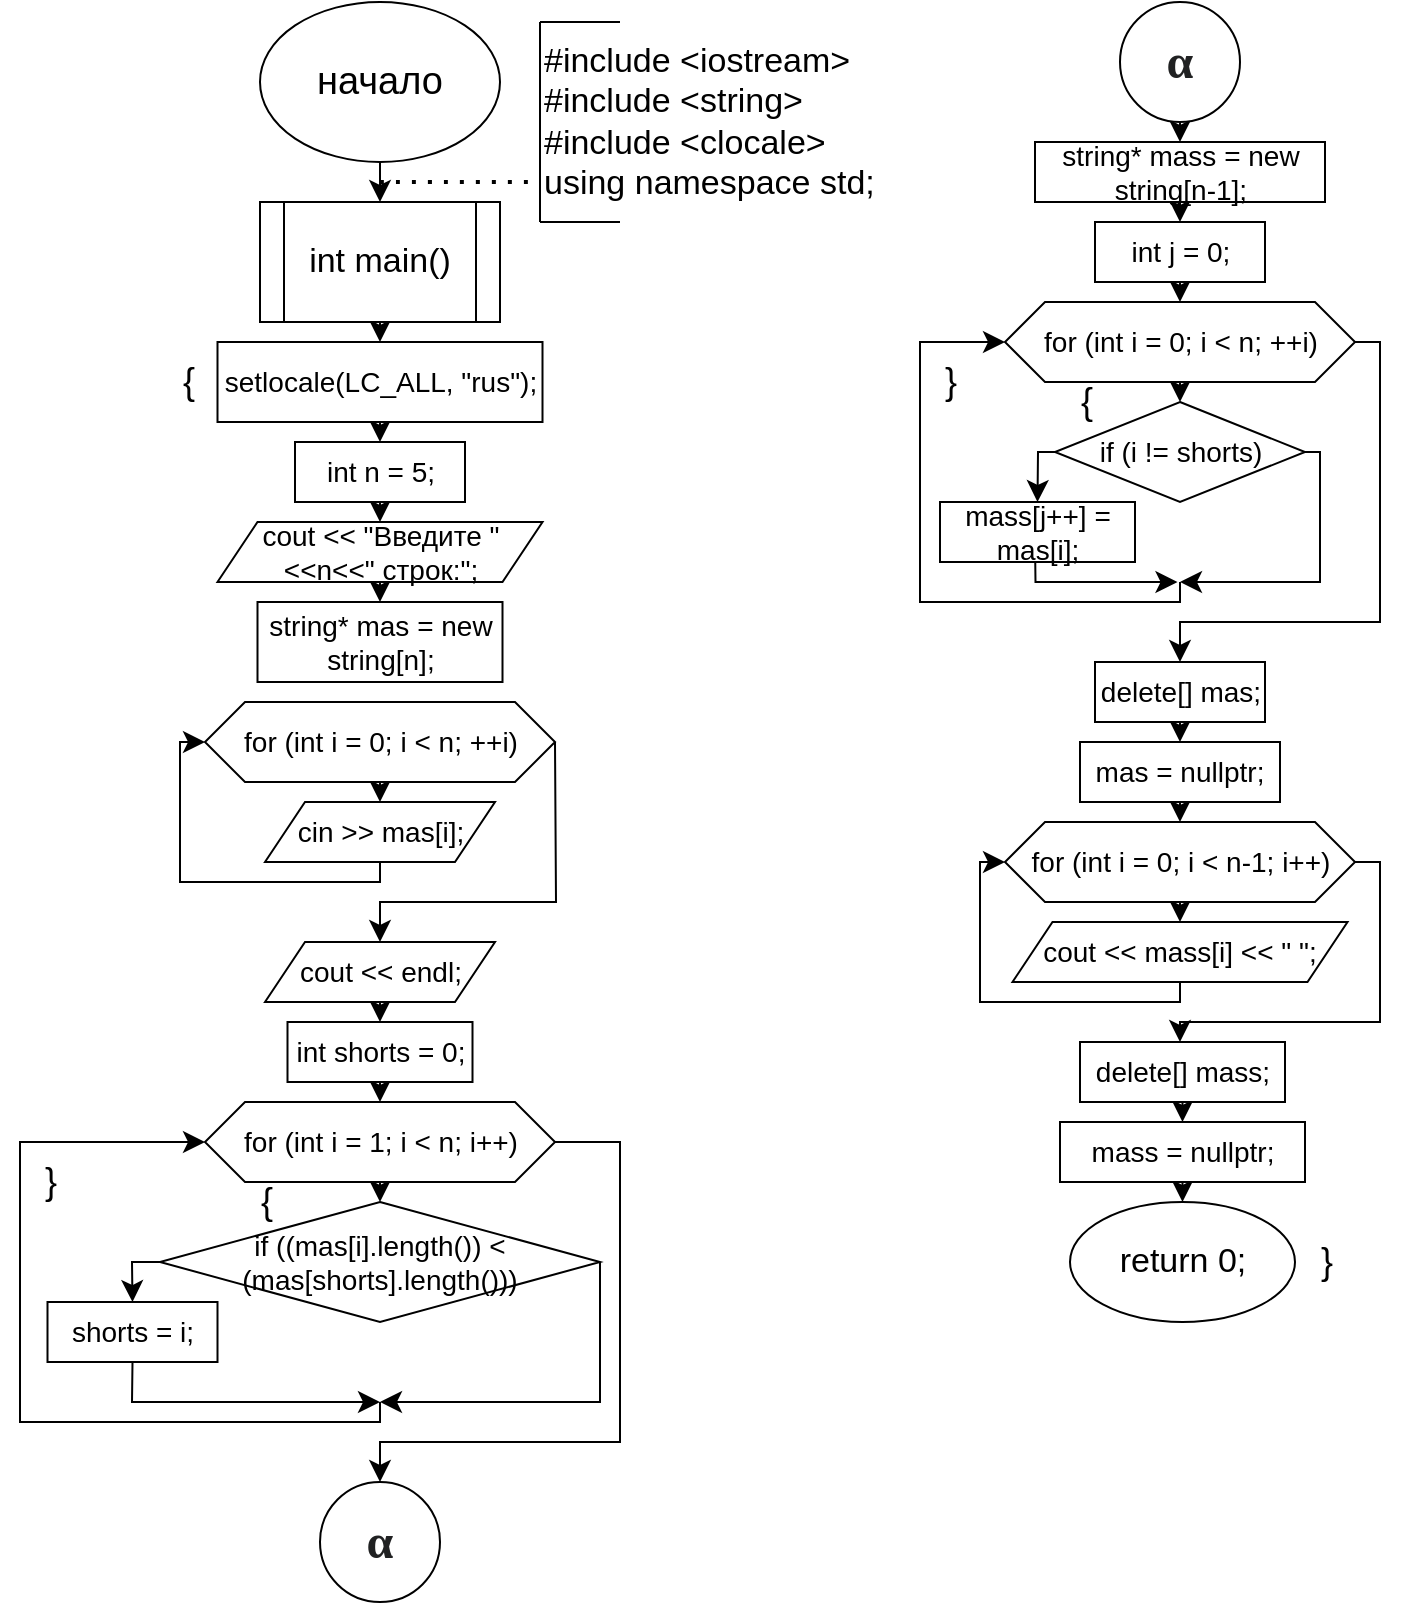 <mxfile version="26.0.14">
  <diagram id="C5RBs43oDa-KdzZeNtuy" name="Page-1">
    <mxGraphModel dx="1485" dy="821" grid="1" gridSize="10" guides="1" tooltips="1" connect="1" arrows="1" fold="1" page="1" pageScale="1" pageWidth="827" pageHeight="1169" math="0" shadow="0">
      <root>
        <mxCell id="WIyWlLk6GJQsqaUBKTNV-0" />
        <mxCell id="WIyWlLk6GJQsqaUBKTNV-1" parent="WIyWlLk6GJQsqaUBKTNV-0" />
        <mxCell id="IBT_xv0VZymIU8zP_UOQ-2" style="edgeStyle=none;curved=1;rounded=0;orthogonalLoop=1;jettySize=auto;html=1;exitX=0.5;exitY=1;exitDx=0;exitDy=0;entryX=0.5;entryY=0;entryDx=0;entryDy=0;fontSize=12;startSize=8;endSize=8;" edge="1" parent="WIyWlLk6GJQsqaUBKTNV-1" source="IBT_xv0VZymIU8zP_UOQ-0" target="IBT_xv0VZymIU8zP_UOQ-1">
          <mxGeometry relative="1" as="geometry" />
        </mxCell>
        <mxCell id="IBT_xv0VZymIU8zP_UOQ-0" value="&lt;font style=&quot;font-size: 19px;&quot;&gt;начало&lt;/font&gt;" style="ellipse;whiteSpace=wrap;html=1;" vertex="1" parent="WIyWlLk6GJQsqaUBKTNV-1">
          <mxGeometry x="150" y="20" width="120" height="80" as="geometry" />
        </mxCell>
        <mxCell id="IBT_xv0VZymIU8zP_UOQ-10" style="edgeStyle=none;curved=1;rounded=0;orthogonalLoop=1;jettySize=auto;html=1;exitX=0.5;exitY=1;exitDx=0;exitDy=0;entryX=0.5;entryY=0;entryDx=0;entryDy=0;fontSize=12;startSize=8;endSize=8;" edge="1" parent="WIyWlLk6GJQsqaUBKTNV-1" source="IBT_xv0VZymIU8zP_UOQ-1" target="IBT_xv0VZymIU8zP_UOQ-9">
          <mxGeometry relative="1" as="geometry" />
        </mxCell>
        <mxCell id="IBT_xv0VZymIU8zP_UOQ-1" value="&lt;font style=&quot;font-size: 17px;&quot;&gt;int main()&lt;/font&gt;" style="shape=process;whiteSpace=wrap;html=1;backgroundOutline=1;" vertex="1" parent="WIyWlLk6GJQsqaUBKTNV-1">
          <mxGeometry x="150" y="120" width="120" height="60" as="geometry" />
        </mxCell>
        <mxCell id="IBT_xv0VZymIU8zP_UOQ-3" value="&lt;div&gt;&lt;font style=&quot;font-size: 17px;&quot;&gt;#include &amp;lt;iostream&amp;gt;&lt;/font&gt;&lt;/div&gt;&lt;div&gt;&lt;font style=&quot;font-size: 17px;&quot;&gt;#include &amp;lt;string&amp;gt;&lt;/font&gt;&lt;/div&gt;&lt;div&gt;&lt;font style=&quot;font-size: 17px;&quot;&gt;#include &amp;lt;clocale&amp;gt;&lt;/font&gt;&lt;/div&gt;&lt;div&gt;&lt;font style=&quot;font-size: 17px;&quot;&gt;using namespace std;&lt;/font&gt;&lt;/div&gt;" style="text;html=1;align=left;verticalAlign=middle;resizable=0;points=[];autosize=1;strokeColor=none;fillColor=none;fontSize=16;" vertex="1" parent="WIyWlLk6GJQsqaUBKTNV-1">
          <mxGeometry x="290" y="30" width="190" height="100" as="geometry" />
        </mxCell>
        <mxCell id="IBT_xv0VZymIU8zP_UOQ-4" value="" style="endArrow=none;html=1;rounded=0;fontSize=12;startSize=8;endSize=8;curved=1;" edge="1" parent="WIyWlLk6GJQsqaUBKTNV-1">
          <mxGeometry width="50" height="50" relative="1" as="geometry">
            <mxPoint x="290" y="130" as="sourcePoint" />
            <mxPoint x="290" y="30" as="targetPoint" />
          </mxGeometry>
        </mxCell>
        <mxCell id="IBT_xv0VZymIU8zP_UOQ-5" value="" style="endArrow=none;html=1;rounded=0;fontSize=12;startSize=8;endSize=8;curved=1;" edge="1" parent="WIyWlLk6GJQsqaUBKTNV-1">
          <mxGeometry width="50" height="50" relative="1" as="geometry">
            <mxPoint x="290" y="130" as="sourcePoint" />
            <mxPoint x="330" y="130" as="targetPoint" />
          </mxGeometry>
        </mxCell>
        <mxCell id="IBT_xv0VZymIU8zP_UOQ-7" value="" style="endArrow=none;html=1;rounded=0;fontSize=12;startSize=8;endSize=8;curved=1;" edge="1" parent="WIyWlLk6GJQsqaUBKTNV-1">
          <mxGeometry width="50" height="50" relative="1" as="geometry">
            <mxPoint x="290" y="30" as="sourcePoint" />
            <mxPoint x="330" y="30" as="targetPoint" />
          </mxGeometry>
        </mxCell>
        <mxCell id="IBT_xv0VZymIU8zP_UOQ-8" value="" style="endArrow=none;dashed=1;html=1;dashPattern=1 3;strokeWidth=2;rounded=0;fontSize=12;startSize=8;endSize=8;curved=1;" edge="1" parent="WIyWlLk6GJQsqaUBKTNV-1">
          <mxGeometry width="50" height="50" relative="1" as="geometry">
            <mxPoint x="210" y="110" as="sourcePoint" />
            <mxPoint x="290" y="110" as="targetPoint" />
          </mxGeometry>
        </mxCell>
        <mxCell id="IBT_xv0VZymIU8zP_UOQ-12" style="edgeStyle=none;curved=1;rounded=0;orthogonalLoop=1;jettySize=auto;html=1;exitX=0.5;exitY=1;exitDx=0;exitDy=0;fontSize=12;startSize=8;endSize=8;" edge="1" parent="WIyWlLk6GJQsqaUBKTNV-1" source="IBT_xv0VZymIU8zP_UOQ-9" target="IBT_xv0VZymIU8zP_UOQ-11">
          <mxGeometry relative="1" as="geometry" />
        </mxCell>
        <mxCell id="IBT_xv0VZymIU8zP_UOQ-9" value="&lt;font style=&quot;font-size: 14px;&quot;&gt;setlocale(LC_ALL, &quot;rus&quot;);&lt;/font&gt;" style="whiteSpace=wrap;html=1;" vertex="1" parent="WIyWlLk6GJQsqaUBKTNV-1">
          <mxGeometry x="128.75" y="190" width="162.5" height="40" as="geometry" />
        </mxCell>
        <mxCell id="IBT_xv0VZymIU8zP_UOQ-15" style="edgeStyle=none;curved=1;rounded=0;orthogonalLoop=1;jettySize=auto;html=1;exitX=0.5;exitY=1;exitDx=0;exitDy=0;entryX=0.5;entryY=0;entryDx=0;entryDy=0;fontSize=12;startSize=8;endSize=8;" edge="1" parent="WIyWlLk6GJQsqaUBKTNV-1" source="IBT_xv0VZymIU8zP_UOQ-11" target="IBT_xv0VZymIU8zP_UOQ-14">
          <mxGeometry relative="1" as="geometry" />
        </mxCell>
        <mxCell id="IBT_xv0VZymIU8zP_UOQ-11" value="&lt;font style=&quot;font-size: 14px;&quot;&gt;int n = 5;&lt;/font&gt;" style="whiteSpace=wrap;html=1;" vertex="1" parent="WIyWlLk6GJQsqaUBKTNV-1">
          <mxGeometry x="167.5" y="240" width="85" height="30" as="geometry" />
        </mxCell>
        <mxCell id="IBT_xv0VZymIU8zP_UOQ-13" value="&lt;font style=&quot;font-size: 18px;&quot;&gt;{&lt;/font&gt;" style="text;html=1;align=center;verticalAlign=middle;resizable=0;points=[];autosize=1;strokeColor=none;fillColor=none;" vertex="1" parent="WIyWlLk6GJQsqaUBKTNV-1">
          <mxGeometry x="98.75" y="190" width="30" height="40" as="geometry" />
        </mxCell>
        <mxCell id="IBT_xv0VZymIU8zP_UOQ-17" style="edgeStyle=none;curved=1;rounded=0;orthogonalLoop=1;jettySize=auto;html=1;exitX=0.5;exitY=1;exitDx=0;exitDy=0;entryX=0.5;entryY=0;entryDx=0;entryDy=0;fontSize=12;startSize=8;endSize=8;" edge="1" parent="WIyWlLk6GJQsqaUBKTNV-1" source="IBT_xv0VZymIU8zP_UOQ-14" target="IBT_xv0VZymIU8zP_UOQ-16">
          <mxGeometry relative="1" as="geometry" />
        </mxCell>
        <mxCell id="IBT_xv0VZymIU8zP_UOQ-14" value="&lt;font style=&quot;font-size: 14px;&quot;&gt;cout &amp;lt;&amp;lt; &quot;Введите &quot; &amp;lt;&amp;lt;n&amp;lt;&amp;lt;&quot; строк:&quot;;&lt;/font&gt;" style="shape=parallelogram;perimeter=parallelogramPerimeter;whiteSpace=wrap;html=1;fixedSize=1;" vertex="1" parent="WIyWlLk6GJQsqaUBKTNV-1">
          <mxGeometry x="128.75" y="280" width="162.5" height="30" as="geometry" />
        </mxCell>
        <mxCell id="IBT_xv0VZymIU8zP_UOQ-16" value="&lt;font style=&quot;font-size: 14px;&quot;&gt;string* mas = new string[n];&lt;/font&gt;" style="whiteSpace=wrap;html=1;" vertex="1" parent="WIyWlLk6GJQsqaUBKTNV-1">
          <mxGeometry x="148.75" y="320" width="122.5" height="40" as="geometry" />
        </mxCell>
        <mxCell id="IBT_xv0VZymIU8zP_UOQ-20" style="edgeStyle=none;curved=1;rounded=0;orthogonalLoop=1;jettySize=auto;html=1;exitX=0.5;exitY=1;exitDx=0;exitDy=0;entryX=0.5;entryY=0;entryDx=0;entryDy=0;fontSize=12;startSize=8;endSize=8;" edge="1" parent="WIyWlLk6GJQsqaUBKTNV-1" source="IBT_xv0VZymIU8zP_UOQ-18" target="IBT_xv0VZymIU8zP_UOQ-19">
          <mxGeometry relative="1" as="geometry" />
        </mxCell>
        <mxCell id="IBT_xv0VZymIU8zP_UOQ-26" style="edgeStyle=none;curved=0;rounded=0;orthogonalLoop=1;jettySize=auto;html=1;exitX=1;exitY=0.5;exitDx=0;exitDy=0;fontSize=12;startSize=8;endSize=8;" edge="1" parent="WIyWlLk6GJQsqaUBKTNV-1" source="IBT_xv0VZymIU8zP_UOQ-18">
          <mxGeometry relative="1" as="geometry">
            <mxPoint x="210" y="490" as="targetPoint" />
            <Array as="points">
              <mxPoint x="298" y="470" />
              <mxPoint x="210" y="470" />
            </Array>
          </mxGeometry>
        </mxCell>
        <mxCell id="IBT_xv0VZymIU8zP_UOQ-18" value="&lt;font style=&quot;font-size: 14px;&quot;&gt;for (int i = 0; i &amp;lt; n; ++i)&lt;/font&gt;" style="shape=hexagon;perimeter=hexagonPerimeter2;whiteSpace=wrap;html=1;fixedSize=1;" vertex="1" parent="WIyWlLk6GJQsqaUBKTNV-1">
          <mxGeometry x="122.5" y="370" width="175" height="40" as="geometry" />
        </mxCell>
        <mxCell id="IBT_xv0VZymIU8zP_UOQ-24" style="edgeStyle=none;curved=0;rounded=0;orthogonalLoop=1;jettySize=auto;html=1;exitX=0.5;exitY=1;exitDx=0;exitDy=0;entryX=0;entryY=0.5;entryDx=0;entryDy=0;fontSize=12;startSize=8;endSize=8;" edge="1" parent="WIyWlLk6GJQsqaUBKTNV-1" source="IBT_xv0VZymIU8zP_UOQ-19" target="IBT_xv0VZymIU8zP_UOQ-18">
          <mxGeometry relative="1" as="geometry">
            <Array as="points">
              <mxPoint x="210" y="460" />
              <mxPoint x="110" y="460" />
              <mxPoint x="110" y="390" />
            </Array>
          </mxGeometry>
        </mxCell>
        <mxCell id="IBT_xv0VZymIU8zP_UOQ-19" value="&lt;font style=&quot;font-size: 14px;&quot;&gt;cin &amp;gt;&amp;gt; mas[i];&lt;/font&gt;" style="shape=parallelogram;perimeter=parallelogramPerimeter;whiteSpace=wrap;html=1;fixedSize=1;" vertex="1" parent="WIyWlLk6GJQsqaUBKTNV-1">
          <mxGeometry x="152.5" y="420" width="115" height="30" as="geometry" />
        </mxCell>
        <mxCell id="IBT_xv0VZymIU8zP_UOQ-29" style="edgeStyle=none;curved=1;rounded=0;orthogonalLoop=1;jettySize=auto;html=1;exitX=0.5;exitY=1;exitDx=0;exitDy=0;entryX=0.5;entryY=0;entryDx=0;entryDy=0;fontSize=12;startSize=8;endSize=8;" edge="1" parent="WIyWlLk6GJQsqaUBKTNV-1" source="IBT_xv0VZymIU8zP_UOQ-27" target="IBT_xv0VZymIU8zP_UOQ-28">
          <mxGeometry relative="1" as="geometry" />
        </mxCell>
        <mxCell id="IBT_xv0VZymIU8zP_UOQ-27" value="&lt;font style=&quot;font-size: 14px;&quot;&gt;cout &amp;lt;&amp;lt; endl;&lt;/font&gt;" style="shape=parallelogram;perimeter=parallelogramPerimeter;whiteSpace=wrap;html=1;fixedSize=1;" vertex="1" parent="WIyWlLk6GJQsqaUBKTNV-1">
          <mxGeometry x="152.5" y="490" width="115" height="30" as="geometry" />
        </mxCell>
        <mxCell id="IBT_xv0VZymIU8zP_UOQ-32" style="edgeStyle=none;curved=1;rounded=0;orthogonalLoop=1;jettySize=auto;html=1;exitX=0.5;exitY=1;exitDx=0;exitDy=0;entryX=0.5;entryY=0;entryDx=0;entryDy=0;fontSize=12;startSize=8;endSize=8;" edge="1" parent="WIyWlLk6GJQsqaUBKTNV-1" source="IBT_xv0VZymIU8zP_UOQ-28" target="IBT_xv0VZymIU8zP_UOQ-30">
          <mxGeometry relative="1" as="geometry" />
        </mxCell>
        <mxCell id="IBT_xv0VZymIU8zP_UOQ-28" value="&lt;font style=&quot;font-size: 14px;&quot;&gt;int shorts = 0;&lt;/font&gt;" style="whiteSpace=wrap;html=1;" vertex="1" parent="WIyWlLk6GJQsqaUBKTNV-1">
          <mxGeometry x="163.75" y="530" width="92.5" height="30" as="geometry" />
        </mxCell>
        <mxCell id="IBT_xv0VZymIU8zP_UOQ-33" style="edgeStyle=none;curved=1;rounded=0;orthogonalLoop=1;jettySize=auto;html=1;exitX=0.5;exitY=1;exitDx=0;exitDy=0;entryX=0.5;entryY=0;entryDx=0;entryDy=0;fontSize=12;startSize=8;endSize=8;" edge="1" parent="WIyWlLk6GJQsqaUBKTNV-1" source="IBT_xv0VZymIU8zP_UOQ-30" target="IBT_xv0VZymIU8zP_UOQ-31">
          <mxGeometry relative="1" as="geometry" />
        </mxCell>
        <mxCell id="IBT_xv0VZymIU8zP_UOQ-41" style="edgeStyle=none;curved=0;rounded=0;orthogonalLoop=1;jettySize=auto;html=1;exitX=1;exitY=0.5;exitDx=0;exitDy=0;fontSize=12;startSize=8;endSize=8;" edge="1" parent="WIyWlLk6GJQsqaUBKTNV-1" source="IBT_xv0VZymIU8zP_UOQ-30">
          <mxGeometry relative="1" as="geometry">
            <mxPoint x="210" y="760" as="targetPoint" />
            <Array as="points">
              <mxPoint x="330" y="590" />
              <mxPoint x="330" y="740" />
              <mxPoint x="210" y="740" />
            </Array>
          </mxGeometry>
        </mxCell>
        <mxCell id="IBT_xv0VZymIU8zP_UOQ-30" value="&lt;font style=&quot;font-size: 14px;&quot;&gt;for (int i = 1; i &amp;lt; n; i++)&lt;/font&gt;" style="shape=hexagon;perimeter=hexagonPerimeter2;whiteSpace=wrap;html=1;fixedSize=1;" vertex="1" parent="WIyWlLk6GJQsqaUBKTNV-1">
          <mxGeometry x="122.5" y="570" width="175" height="40" as="geometry" />
        </mxCell>
        <mxCell id="IBT_xv0VZymIU8zP_UOQ-35" style="edgeStyle=none;curved=0;rounded=0;orthogonalLoop=1;jettySize=auto;html=1;exitX=0;exitY=0.5;exitDx=0;exitDy=0;fontSize=12;startSize=8;endSize=8;entryX=0.5;entryY=0;entryDx=0;entryDy=0;" edge="1" parent="WIyWlLk6GJQsqaUBKTNV-1" source="IBT_xv0VZymIU8zP_UOQ-31" target="IBT_xv0VZymIU8zP_UOQ-36">
          <mxGeometry relative="1" as="geometry">
            <mxPoint x="80" y="670" as="targetPoint" />
            <Array as="points">
              <mxPoint x="86" y="650" />
            </Array>
          </mxGeometry>
        </mxCell>
        <mxCell id="IBT_xv0VZymIU8zP_UOQ-38" style="edgeStyle=none;curved=0;rounded=0;orthogonalLoop=1;jettySize=auto;html=1;exitX=1;exitY=0.5;exitDx=0;exitDy=0;fontSize=12;startSize=8;endSize=8;" edge="1" parent="WIyWlLk6GJQsqaUBKTNV-1" source="IBT_xv0VZymIU8zP_UOQ-31">
          <mxGeometry relative="1" as="geometry">
            <mxPoint x="210" y="720" as="targetPoint" />
            <Array as="points">
              <mxPoint x="320" y="720" />
            </Array>
          </mxGeometry>
        </mxCell>
        <mxCell id="IBT_xv0VZymIU8zP_UOQ-31" value="&lt;font style=&quot;font-size: 14px;&quot;&gt;if ((mas[i].length()) &amp;lt; (mas[shorts].length()))&lt;/font&gt;" style="rhombus;whiteSpace=wrap;html=1;" vertex="1" parent="WIyWlLk6GJQsqaUBKTNV-1">
          <mxGeometry x="100" y="620" width="220" height="60" as="geometry" />
        </mxCell>
        <mxCell id="IBT_xv0VZymIU8zP_UOQ-34" value="&lt;font style=&quot;font-size: 18px;&quot;&gt;{&lt;/font&gt;" style="text;html=1;align=center;verticalAlign=middle;resizable=0;points=[];autosize=1;strokeColor=none;fillColor=none;" vertex="1" parent="WIyWlLk6GJQsqaUBKTNV-1">
          <mxGeometry x="137.5" y="600" width="30" height="40" as="geometry" />
        </mxCell>
        <mxCell id="IBT_xv0VZymIU8zP_UOQ-37" style="edgeStyle=none;curved=0;rounded=0;orthogonalLoop=1;jettySize=auto;html=1;exitX=0.5;exitY=1;exitDx=0;exitDy=0;fontSize=12;startSize=8;endSize=8;" edge="1" parent="WIyWlLk6GJQsqaUBKTNV-1" source="IBT_xv0VZymIU8zP_UOQ-36">
          <mxGeometry relative="1" as="geometry">
            <mxPoint x="210" y="720" as="targetPoint" />
            <Array as="points">
              <mxPoint x="86" y="720" />
            </Array>
          </mxGeometry>
        </mxCell>
        <mxCell id="IBT_xv0VZymIU8zP_UOQ-36" value="&lt;font style=&quot;font-size: 14px;&quot;&gt;shorts = i;&lt;/font&gt;" style="whiteSpace=wrap;html=1;" vertex="1" parent="WIyWlLk6GJQsqaUBKTNV-1">
          <mxGeometry x="43.75" y="670" width="85" height="30" as="geometry" />
        </mxCell>
        <mxCell id="IBT_xv0VZymIU8zP_UOQ-39" value="" style="endArrow=classic;html=1;rounded=0;fontSize=12;startSize=8;endSize=8;curved=0;entryX=0;entryY=0.5;entryDx=0;entryDy=0;" edge="1" parent="WIyWlLk6GJQsqaUBKTNV-1" target="IBT_xv0VZymIU8zP_UOQ-30">
          <mxGeometry width="50" height="50" relative="1" as="geometry">
            <mxPoint x="210" y="720" as="sourcePoint" />
            <mxPoint x="260" y="670" as="targetPoint" />
            <Array as="points">
              <mxPoint x="210" y="730" />
              <mxPoint x="30" y="730" />
              <mxPoint x="30" y="590" />
            </Array>
          </mxGeometry>
        </mxCell>
        <mxCell id="IBT_xv0VZymIU8zP_UOQ-40" value="&lt;font style=&quot;font-size: 18px;&quot;&gt;}&lt;/font&gt;" style="text;html=1;align=center;verticalAlign=middle;resizable=0;points=[];autosize=1;strokeColor=none;fillColor=none;" vertex="1" parent="WIyWlLk6GJQsqaUBKTNV-1">
          <mxGeometry x="30" y="590" width="30" height="40" as="geometry" />
        </mxCell>
        <mxCell id="IBT_xv0VZymIU8zP_UOQ-42" value="&lt;span style=&quot;font-weight: 700; color: rgb(32, 33, 34); font-family: &amp;quot;palatino linotype&amp;quot;, &amp;quot;new athena unicode&amp;quot;, athena, gentium, code2000, serif; text-align: start; background-color: rgb(255, 255, 255);&quot;&gt;&lt;font style=&quot;font-size: 24px;&quot;&gt;α&lt;/font&gt;&lt;/span&gt;" style="ellipse;whiteSpace=wrap;html=1;aspect=fixed;" vertex="1" parent="WIyWlLk6GJQsqaUBKTNV-1">
          <mxGeometry x="180" y="760" width="60" height="60" as="geometry" />
        </mxCell>
        <mxCell id="IBT_xv0VZymIU8zP_UOQ-45" style="edgeStyle=none;curved=1;rounded=0;orthogonalLoop=1;jettySize=auto;html=1;exitX=0.5;exitY=1;exitDx=0;exitDy=0;entryX=0.5;entryY=0;entryDx=0;entryDy=0;fontSize=12;startSize=8;endSize=8;" edge="1" parent="WIyWlLk6GJQsqaUBKTNV-1" source="IBT_xv0VZymIU8zP_UOQ-43" target="IBT_xv0VZymIU8zP_UOQ-44">
          <mxGeometry relative="1" as="geometry" />
        </mxCell>
        <mxCell id="IBT_xv0VZymIU8zP_UOQ-43" value="&lt;span style=&quot;font-weight: 700; color: rgb(32, 33, 34); font-family: &amp;quot;palatino linotype&amp;quot;, &amp;quot;new athena unicode&amp;quot;, athena, gentium, code2000, serif; text-align: start; background-color: rgb(255, 255, 255);&quot;&gt;&lt;font style=&quot;font-size: 24px;&quot;&gt;α&lt;/font&gt;&lt;/span&gt;" style="ellipse;whiteSpace=wrap;html=1;aspect=fixed;" vertex="1" parent="WIyWlLk6GJQsqaUBKTNV-1">
          <mxGeometry x="580" y="20" width="60" height="60" as="geometry" />
        </mxCell>
        <mxCell id="IBT_xv0VZymIU8zP_UOQ-47" style="edgeStyle=none;curved=1;rounded=0;orthogonalLoop=1;jettySize=auto;html=1;exitX=0.5;exitY=1;exitDx=0;exitDy=0;entryX=0.5;entryY=0;entryDx=0;entryDy=0;fontSize=12;startSize=8;endSize=8;" edge="1" parent="WIyWlLk6GJQsqaUBKTNV-1" source="IBT_xv0VZymIU8zP_UOQ-44" target="IBT_xv0VZymIU8zP_UOQ-46">
          <mxGeometry relative="1" as="geometry" />
        </mxCell>
        <mxCell id="IBT_xv0VZymIU8zP_UOQ-44" value="&lt;font style=&quot;font-size: 14px;&quot;&gt;string* mass = new string[n-1];&lt;/font&gt;" style="whiteSpace=wrap;html=1;" vertex="1" parent="WIyWlLk6GJQsqaUBKTNV-1">
          <mxGeometry x="537.5" y="90" width="145" height="30" as="geometry" />
        </mxCell>
        <mxCell id="IBT_xv0VZymIU8zP_UOQ-49" style="edgeStyle=none;curved=1;rounded=0;orthogonalLoop=1;jettySize=auto;html=1;exitX=0.5;exitY=1;exitDx=0;exitDy=0;entryX=0.5;entryY=0;entryDx=0;entryDy=0;fontSize=12;startSize=8;endSize=8;" edge="1" parent="WIyWlLk6GJQsqaUBKTNV-1" source="IBT_xv0VZymIU8zP_UOQ-46" target="IBT_xv0VZymIU8zP_UOQ-48">
          <mxGeometry relative="1" as="geometry" />
        </mxCell>
        <mxCell id="IBT_xv0VZymIU8zP_UOQ-46" value="&lt;font style=&quot;font-size: 14px;&quot;&gt;int j = 0;&lt;/font&gt;" style="whiteSpace=wrap;html=1;" vertex="1" parent="WIyWlLk6GJQsqaUBKTNV-1">
          <mxGeometry x="567.5" y="130" width="85" height="30" as="geometry" />
        </mxCell>
        <mxCell id="IBT_xv0VZymIU8zP_UOQ-51" style="edgeStyle=none;curved=1;rounded=0;orthogonalLoop=1;jettySize=auto;html=1;exitX=0.5;exitY=1;exitDx=0;exitDy=0;entryX=0.5;entryY=0;entryDx=0;entryDy=0;fontSize=12;startSize=8;endSize=8;" edge="1" parent="WIyWlLk6GJQsqaUBKTNV-1" source="IBT_xv0VZymIU8zP_UOQ-48" target="IBT_xv0VZymIU8zP_UOQ-50">
          <mxGeometry relative="1" as="geometry" />
        </mxCell>
        <mxCell id="IBT_xv0VZymIU8zP_UOQ-60" style="edgeStyle=none;curved=0;rounded=0;orthogonalLoop=1;jettySize=auto;html=1;exitX=1;exitY=0.5;exitDx=0;exitDy=0;fontSize=12;startSize=8;endSize=8;" edge="1" parent="WIyWlLk6GJQsqaUBKTNV-1" source="IBT_xv0VZymIU8zP_UOQ-48">
          <mxGeometry relative="1" as="geometry">
            <mxPoint x="610" y="350" as="targetPoint" />
            <Array as="points">
              <mxPoint x="710" y="190" />
              <mxPoint x="710" y="330" />
              <mxPoint x="610" y="330" />
            </Array>
          </mxGeometry>
        </mxCell>
        <mxCell id="IBT_xv0VZymIU8zP_UOQ-48" value="&lt;font style=&quot;font-size: 14px;&quot;&gt;for (int i = 0; i &amp;lt; n; ++i)&lt;/font&gt;" style="shape=hexagon;perimeter=hexagonPerimeter2;whiteSpace=wrap;html=1;fixedSize=1;" vertex="1" parent="WIyWlLk6GJQsqaUBKTNV-1">
          <mxGeometry x="522.5" y="170" width="175" height="40" as="geometry" />
        </mxCell>
        <mxCell id="IBT_xv0VZymIU8zP_UOQ-57" style="edgeStyle=none;curved=0;rounded=0;orthogonalLoop=1;jettySize=auto;html=1;exitX=1;exitY=0.5;exitDx=0;exitDy=0;fontSize=12;startSize=8;endSize=8;" edge="1" parent="WIyWlLk6GJQsqaUBKTNV-1" source="IBT_xv0VZymIU8zP_UOQ-50">
          <mxGeometry relative="1" as="geometry">
            <mxPoint x="610" y="310" as="targetPoint" />
            <Array as="points">
              <mxPoint x="680" y="245" />
              <mxPoint x="680" y="310" />
            </Array>
          </mxGeometry>
        </mxCell>
        <mxCell id="IBT_xv0VZymIU8zP_UOQ-50" value="&lt;font style=&quot;font-size: 14px;&quot;&gt;if (i != shorts)&lt;/font&gt;" style="rhombus;whiteSpace=wrap;html=1;" vertex="1" parent="WIyWlLk6GJQsqaUBKTNV-1">
          <mxGeometry x="547.5" y="220" width="125" height="50" as="geometry" />
        </mxCell>
        <mxCell id="IBT_xv0VZymIU8zP_UOQ-52" value="&lt;font style=&quot;font-size: 18px;&quot;&gt;{&lt;/font&gt;" style="text;html=1;align=center;verticalAlign=middle;resizable=0;points=[];autosize=1;strokeColor=none;fillColor=none;" vertex="1" parent="WIyWlLk6GJQsqaUBKTNV-1">
          <mxGeometry x="547.5" y="200" width="30" height="40" as="geometry" />
        </mxCell>
        <mxCell id="IBT_xv0VZymIU8zP_UOQ-56" style="edgeStyle=none;curved=0;rounded=0;orthogonalLoop=1;jettySize=auto;html=1;exitX=0.5;exitY=1;exitDx=0;exitDy=0;fontSize=12;startSize=8;endSize=8;" edge="1" parent="WIyWlLk6GJQsqaUBKTNV-1">
          <mxGeometry relative="1" as="geometry">
            <mxPoint x="608.75" y="310" as="targetPoint" />
            <mxPoint x="537.5" y="290" as="sourcePoint" />
            <Array as="points">
              <mxPoint x="537.75" y="310" />
            </Array>
          </mxGeometry>
        </mxCell>
        <mxCell id="IBT_xv0VZymIU8zP_UOQ-53" value="&lt;font style=&quot;font-size: 14px;&quot;&gt;mass[j++] = mas[i];&lt;/font&gt;" style="whiteSpace=wrap;html=1;" vertex="1" parent="WIyWlLk6GJQsqaUBKTNV-1">
          <mxGeometry x="490" y="270" width="97.5" height="30" as="geometry" />
        </mxCell>
        <mxCell id="IBT_xv0VZymIU8zP_UOQ-55" value="" style="endArrow=classic;html=1;rounded=0;fontSize=12;startSize=8;endSize=8;curved=0;entryX=0.5;entryY=0;entryDx=0;entryDy=0;exitX=0;exitY=0.5;exitDx=0;exitDy=0;" edge="1" parent="WIyWlLk6GJQsqaUBKTNV-1" source="IBT_xv0VZymIU8zP_UOQ-50" target="IBT_xv0VZymIU8zP_UOQ-53">
          <mxGeometry width="50" height="50" relative="1" as="geometry">
            <mxPoint x="540" y="230" as="sourcePoint" />
            <mxPoint x="640" y="220" as="targetPoint" />
            <Array as="points">
              <mxPoint x="539" y="245" />
            </Array>
          </mxGeometry>
        </mxCell>
        <mxCell id="IBT_xv0VZymIU8zP_UOQ-58" value="" style="endArrow=classic;html=1;rounded=0;fontSize=12;startSize=8;endSize=8;curved=0;entryX=0;entryY=0.5;entryDx=0;entryDy=0;" edge="1" parent="WIyWlLk6GJQsqaUBKTNV-1" target="IBT_xv0VZymIU8zP_UOQ-48">
          <mxGeometry width="50" height="50" relative="1" as="geometry">
            <mxPoint x="610" y="310" as="sourcePoint" />
            <mxPoint x="610" y="330" as="targetPoint" />
            <Array as="points">
              <mxPoint x="610" y="320" />
              <mxPoint x="480" y="320" />
              <mxPoint x="480" y="190" />
            </Array>
          </mxGeometry>
        </mxCell>
        <mxCell id="IBT_xv0VZymIU8zP_UOQ-59" value="&lt;font style=&quot;font-size: 18px;&quot;&gt;}&lt;/font&gt;" style="text;html=1;align=center;verticalAlign=middle;resizable=0;points=[];autosize=1;strokeColor=none;fillColor=none;" vertex="1" parent="WIyWlLk6GJQsqaUBKTNV-1">
          <mxGeometry x="480" y="190" width="30" height="40" as="geometry" />
        </mxCell>
        <mxCell id="IBT_xv0VZymIU8zP_UOQ-63" style="edgeStyle=none;curved=1;rounded=0;orthogonalLoop=1;jettySize=auto;html=1;exitX=0.5;exitY=1;exitDx=0;exitDy=0;entryX=0.5;entryY=0;entryDx=0;entryDy=0;fontSize=12;startSize=8;endSize=8;" edge="1" parent="WIyWlLk6GJQsqaUBKTNV-1" source="IBT_xv0VZymIU8zP_UOQ-61" target="IBT_xv0VZymIU8zP_UOQ-62">
          <mxGeometry relative="1" as="geometry" />
        </mxCell>
        <mxCell id="IBT_xv0VZymIU8zP_UOQ-61" value="&lt;font style=&quot;font-size: 14px;&quot;&gt;delete[] mas;&lt;/font&gt;" style="whiteSpace=wrap;html=1;" vertex="1" parent="WIyWlLk6GJQsqaUBKTNV-1">
          <mxGeometry x="567.5" y="350" width="85" height="30" as="geometry" />
        </mxCell>
        <mxCell id="IBT_xv0VZymIU8zP_UOQ-65" style="edgeStyle=none;curved=1;rounded=0;orthogonalLoop=1;jettySize=auto;html=1;exitX=0.5;exitY=1;exitDx=0;exitDy=0;entryX=0.5;entryY=0;entryDx=0;entryDy=0;fontSize=12;startSize=8;endSize=8;" edge="1" parent="WIyWlLk6GJQsqaUBKTNV-1" source="IBT_xv0VZymIU8zP_UOQ-62" target="IBT_xv0VZymIU8zP_UOQ-64">
          <mxGeometry relative="1" as="geometry" />
        </mxCell>
        <mxCell id="IBT_xv0VZymIU8zP_UOQ-62" value="&lt;div&gt;&lt;span style=&quot;font-size: 14px;&quot;&gt;mas = nullptr;&lt;/span&gt;&lt;/div&gt;&lt;div&gt;&lt;span style=&quot;white-space: pre; font-size: 14px; white-space: normal;&quot;&gt;&#x9;&lt;/span&gt;&lt;/div&gt;" style="whiteSpace=wrap;html=1;" vertex="1" parent="WIyWlLk6GJQsqaUBKTNV-1">
          <mxGeometry x="560" y="390" width="100" height="30" as="geometry" />
        </mxCell>
        <mxCell id="IBT_xv0VZymIU8zP_UOQ-67" style="edgeStyle=none;curved=1;rounded=0;orthogonalLoop=1;jettySize=auto;html=1;exitX=0.5;exitY=1;exitDx=0;exitDy=0;entryX=0.5;entryY=0;entryDx=0;entryDy=0;fontSize=12;startSize=8;endSize=8;" edge="1" parent="WIyWlLk6GJQsqaUBKTNV-1" source="IBT_xv0VZymIU8zP_UOQ-64" target="IBT_xv0VZymIU8zP_UOQ-66">
          <mxGeometry relative="1" as="geometry" />
        </mxCell>
        <mxCell id="IBT_xv0VZymIU8zP_UOQ-69" style="edgeStyle=none;curved=0;rounded=0;orthogonalLoop=1;jettySize=auto;html=1;exitX=1;exitY=0.5;exitDx=0;exitDy=0;fontSize=12;startSize=8;endSize=8;" edge="1" parent="WIyWlLk6GJQsqaUBKTNV-1" source="IBT_xv0VZymIU8zP_UOQ-64">
          <mxGeometry relative="1" as="geometry">
            <mxPoint x="610" y="540" as="targetPoint" />
            <Array as="points">
              <mxPoint x="710" y="450" />
              <mxPoint x="710" y="530" />
              <mxPoint x="610" y="530" />
            </Array>
          </mxGeometry>
        </mxCell>
        <mxCell id="IBT_xv0VZymIU8zP_UOQ-64" value="&lt;font style=&quot;font-size: 14px;&quot;&gt;for (int i = 0; i &amp;lt; n-1; i++)&lt;/font&gt;" style="shape=hexagon;perimeter=hexagonPerimeter2;whiteSpace=wrap;html=1;fixedSize=1;" vertex="1" parent="WIyWlLk6GJQsqaUBKTNV-1">
          <mxGeometry x="522.5" y="430" width="175" height="40" as="geometry" />
        </mxCell>
        <mxCell id="IBT_xv0VZymIU8zP_UOQ-68" style="edgeStyle=none;curved=0;rounded=0;orthogonalLoop=1;jettySize=auto;html=1;exitX=0.5;exitY=1;exitDx=0;exitDy=0;entryX=0;entryY=0.5;entryDx=0;entryDy=0;fontSize=12;startSize=8;endSize=8;" edge="1" parent="WIyWlLk6GJQsqaUBKTNV-1" source="IBT_xv0VZymIU8zP_UOQ-66" target="IBT_xv0VZymIU8zP_UOQ-64">
          <mxGeometry relative="1" as="geometry">
            <Array as="points">
              <mxPoint x="610" y="520" />
              <mxPoint x="510" y="520" />
              <mxPoint x="510" y="450" />
            </Array>
          </mxGeometry>
        </mxCell>
        <mxCell id="IBT_xv0VZymIU8zP_UOQ-66" value="&lt;font style=&quot;font-size: 14px;&quot;&gt;cout &amp;lt;&amp;lt; mass[i] &amp;lt;&amp;lt; &quot; &quot;;&lt;/font&gt;" style="shape=parallelogram;perimeter=parallelogramPerimeter;whiteSpace=wrap;html=1;fixedSize=1;" vertex="1" parent="WIyWlLk6GJQsqaUBKTNV-1">
          <mxGeometry x="526.25" y="480" width="167.5" height="30" as="geometry" />
        </mxCell>
        <mxCell id="IBT_xv0VZymIU8zP_UOQ-73" style="edgeStyle=none;curved=1;rounded=0;orthogonalLoop=1;jettySize=auto;html=1;exitX=0.5;exitY=1;exitDx=0;exitDy=0;fontSize=12;startSize=8;endSize=8;" edge="1" parent="WIyWlLk6GJQsqaUBKTNV-1" source="IBT_xv0VZymIU8zP_UOQ-70" target="IBT_xv0VZymIU8zP_UOQ-71">
          <mxGeometry relative="1" as="geometry" />
        </mxCell>
        <mxCell id="IBT_xv0VZymIU8zP_UOQ-70" value="&lt;font style=&quot;font-size: 14px;&quot;&gt;delete[] mass;&lt;/font&gt;" style="whiteSpace=wrap;html=1;" vertex="1" parent="WIyWlLk6GJQsqaUBKTNV-1">
          <mxGeometry x="560" y="540" width="102.5" height="30" as="geometry" />
        </mxCell>
        <mxCell id="IBT_xv0VZymIU8zP_UOQ-75" style="edgeStyle=none;curved=1;rounded=0;orthogonalLoop=1;jettySize=auto;html=1;exitX=0.5;exitY=1;exitDx=0;exitDy=0;entryX=0.5;entryY=0;entryDx=0;entryDy=0;fontSize=12;startSize=8;endSize=8;" edge="1" parent="WIyWlLk6GJQsqaUBKTNV-1" source="IBT_xv0VZymIU8zP_UOQ-71" target="IBT_xv0VZymIU8zP_UOQ-74">
          <mxGeometry relative="1" as="geometry" />
        </mxCell>
        <mxCell id="IBT_xv0VZymIU8zP_UOQ-71" value="&lt;font style=&quot;font-size: 14px;&quot;&gt;mass = nullptr;&lt;/font&gt;" style="whiteSpace=wrap;html=1;" vertex="1" parent="WIyWlLk6GJQsqaUBKTNV-1">
          <mxGeometry x="550" y="580" width="122.5" height="30" as="geometry" />
        </mxCell>
        <mxCell id="IBT_xv0VZymIU8zP_UOQ-74" value="&lt;font style=&quot;font-size: 17px;&quot;&gt;return 0;&lt;/font&gt;" style="ellipse;whiteSpace=wrap;html=1;" vertex="1" parent="WIyWlLk6GJQsqaUBKTNV-1">
          <mxGeometry x="555" y="620" width="112.5" height="60" as="geometry" />
        </mxCell>
        <mxCell id="IBT_xv0VZymIU8zP_UOQ-76" value="&lt;font style=&quot;font-size: 18px;&quot;&gt;}&lt;/font&gt;" style="text;html=1;align=center;verticalAlign=middle;resizable=0;points=[];autosize=1;strokeColor=none;fillColor=none;" vertex="1" parent="WIyWlLk6GJQsqaUBKTNV-1">
          <mxGeometry x="667.5" y="630" width="30" height="40" as="geometry" />
        </mxCell>
      </root>
    </mxGraphModel>
  </diagram>
</mxfile>

